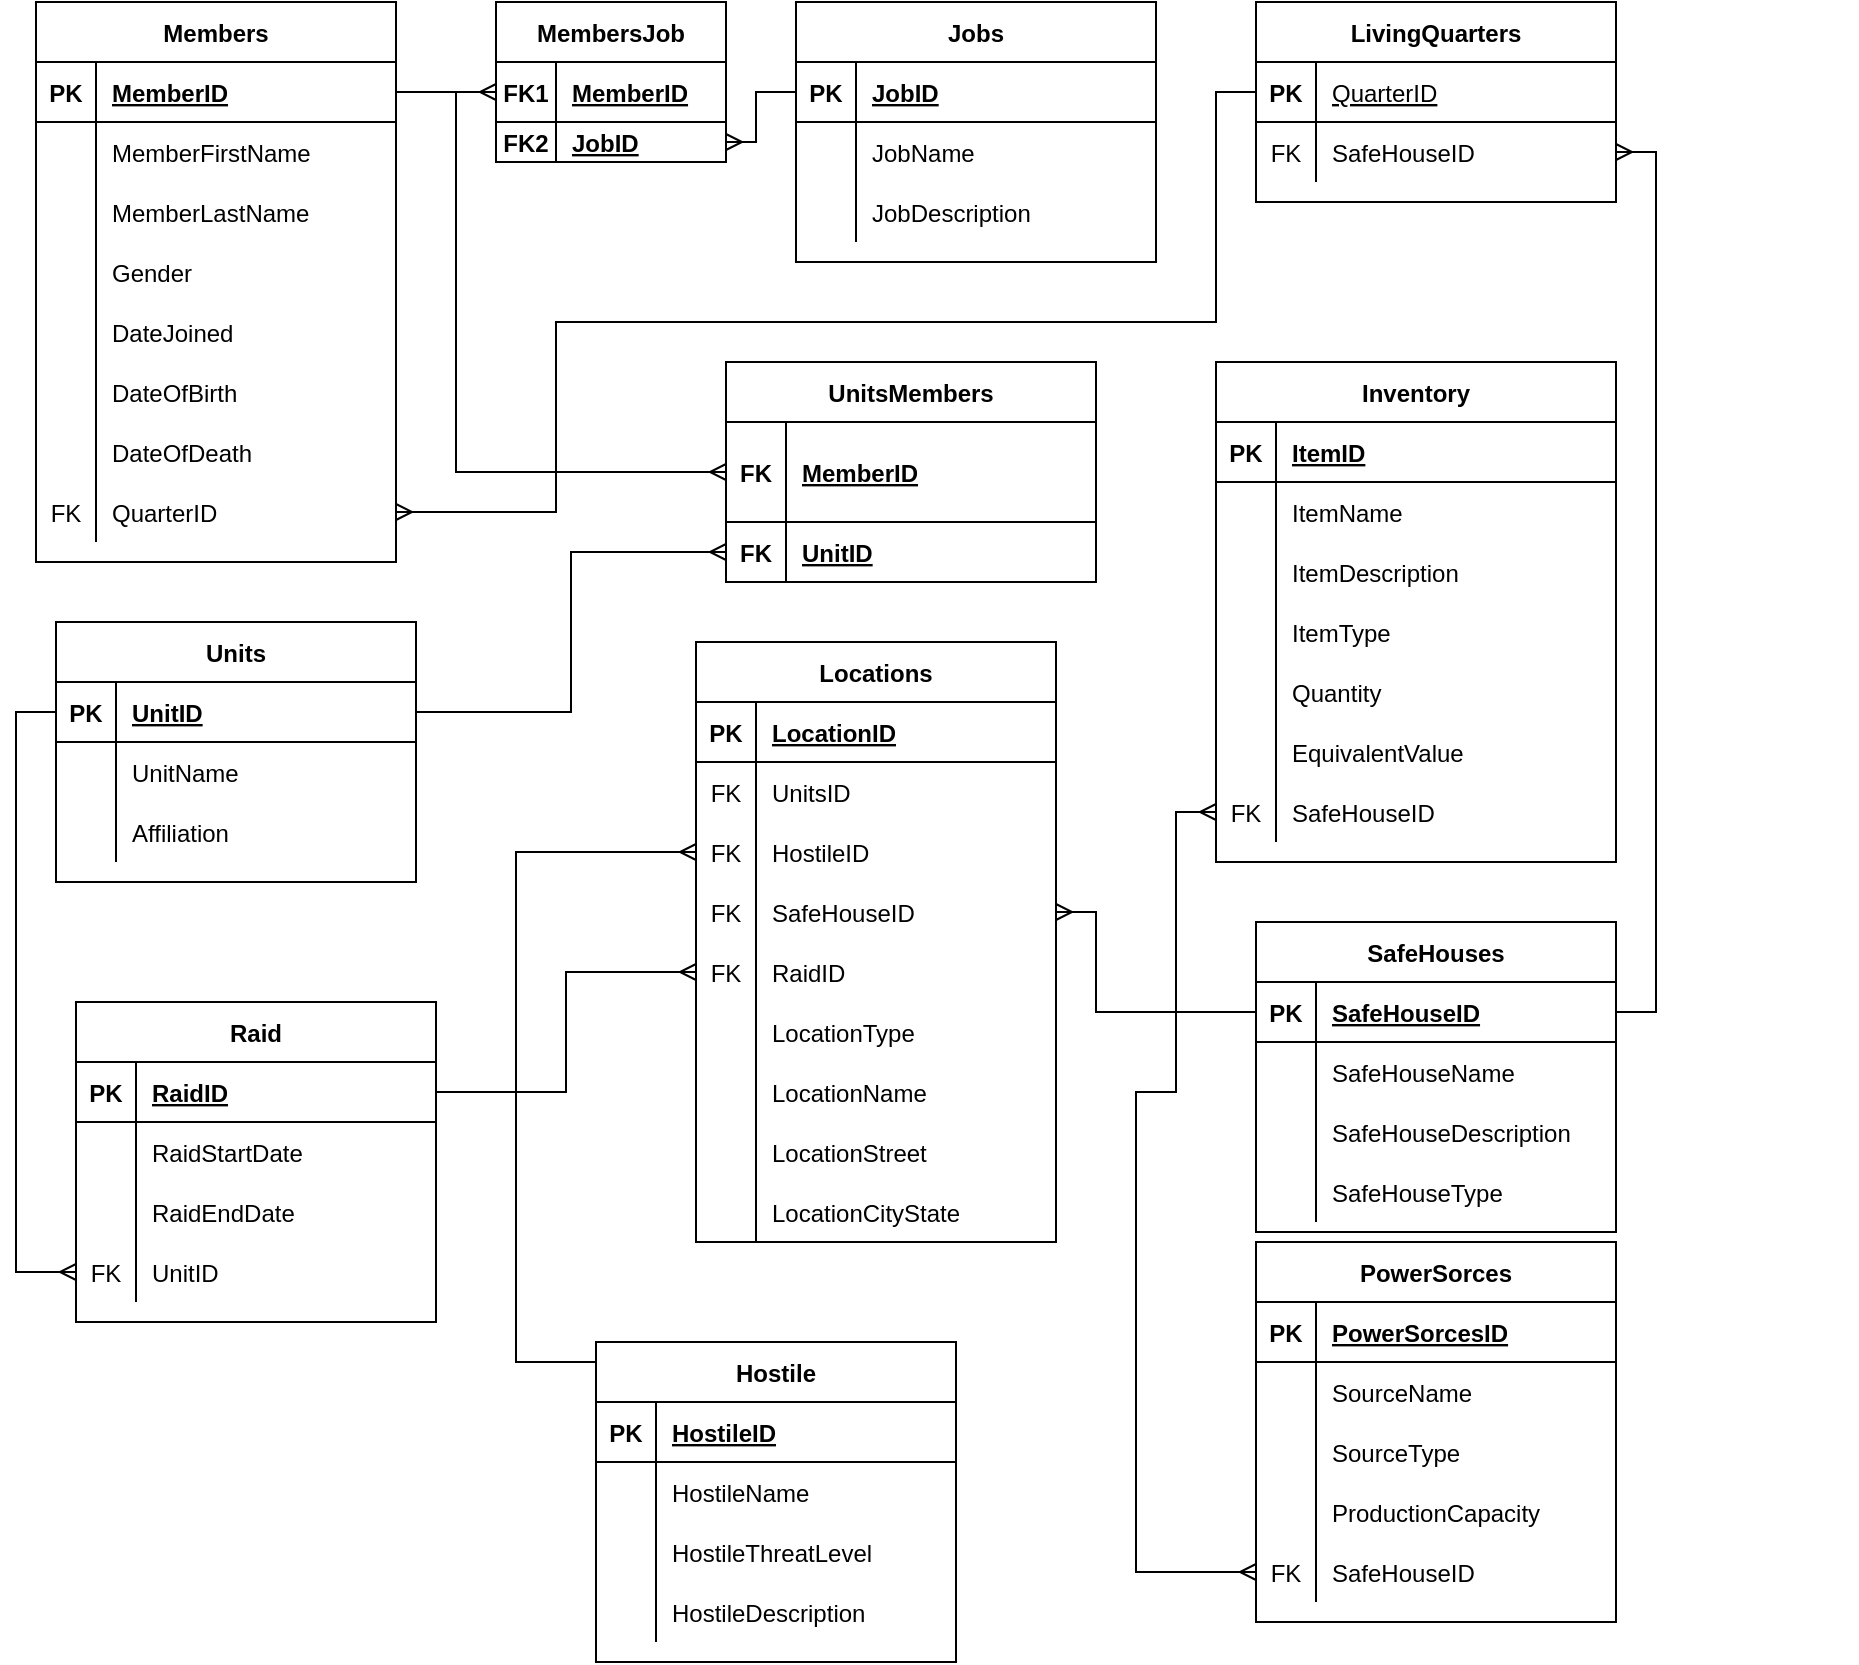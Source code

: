 <mxfile version="15.9.4" type="github"><diagram id="sGzeN9eq1iAqkdP0Y8tc" name="Page-1"><mxGraphModel dx="1360" dy="834" grid="1" gridSize="10" guides="1" tooltips="1" connect="1" arrows="1" fold="1" page="1" pageScale="1" pageWidth="850" pageHeight="1100" math="0" shadow="0"><root><mxCell id="0"/><mxCell id="1" parent="0"/><mxCell id="gWBonMHqzaID2I5CXt48-1" value="Members" style="shape=table;startSize=30;container=1;collapsible=1;childLayout=tableLayout;fixedRows=1;rowLines=0;fontStyle=1;align=center;resizeLast=1;" parent="1" vertex="1"><mxGeometry x="20" y="20" width="180" height="280" as="geometry"/></mxCell><mxCell id="gWBonMHqzaID2I5CXt48-2" value="" style="shape=partialRectangle;collapsible=0;dropTarget=0;pointerEvents=0;fillColor=none;top=0;left=0;bottom=1;right=0;points=[[0,0.5],[1,0.5]];portConstraint=eastwest;" parent="gWBonMHqzaID2I5CXt48-1" vertex="1"><mxGeometry y="30" width="180" height="30" as="geometry"/></mxCell><mxCell id="gWBonMHqzaID2I5CXt48-3" value="PK" style="shape=partialRectangle;connectable=0;fillColor=none;top=0;left=0;bottom=0;right=0;fontStyle=1;overflow=hidden;" parent="gWBonMHqzaID2I5CXt48-2" vertex="1"><mxGeometry width="30" height="30" as="geometry"><mxRectangle width="30" height="30" as="alternateBounds"/></mxGeometry></mxCell><mxCell id="gWBonMHqzaID2I5CXt48-4" value="MemberID" style="shape=partialRectangle;connectable=0;fillColor=none;top=0;left=0;bottom=0;right=0;align=left;spacingLeft=6;fontStyle=5;overflow=hidden;" parent="gWBonMHqzaID2I5CXt48-2" vertex="1"><mxGeometry x="30" width="150" height="30" as="geometry"><mxRectangle width="150" height="30" as="alternateBounds"/></mxGeometry></mxCell><mxCell id="gWBonMHqzaID2I5CXt48-5" value="" style="shape=partialRectangle;collapsible=0;dropTarget=0;pointerEvents=0;fillColor=none;top=0;left=0;bottom=0;right=0;points=[[0,0.5],[1,0.5]];portConstraint=eastwest;" parent="gWBonMHqzaID2I5CXt48-1" vertex="1"><mxGeometry y="60" width="180" height="30" as="geometry"/></mxCell><mxCell id="gWBonMHqzaID2I5CXt48-6" value="" style="shape=partialRectangle;connectable=0;fillColor=none;top=0;left=0;bottom=0;right=0;editable=1;overflow=hidden;" parent="gWBonMHqzaID2I5CXt48-5" vertex="1"><mxGeometry width="30" height="30" as="geometry"><mxRectangle width="30" height="30" as="alternateBounds"/></mxGeometry></mxCell><mxCell id="gWBonMHqzaID2I5CXt48-7" value="MemberFirstName" style="shape=partialRectangle;connectable=0;fillColor=none;top=0;left=0;bottom=0;right=0;align=left;spacingLeft=6;overflow=hidden;" parent="gWBonMHqzaID2I5CXt48-5" vertex="1"><mxGeometry x="30" width="150" height="30" as="geometry"><mxRectangle width="150" height="30" as="alternateBounds"/></mxGeometry></mxCell><mxCell id="gWBonMHqzaID2I5CXt48-8" value="" style="shape=partialRectangle;collapsible=0;dropTarget=0;pointerEvents=0;fillColor=none;top=0;left=0;bottom=0;right=0;points=[[0,0.5],[1,0.5]];portConstraint=eastwest;" parent="gWBonMHqzaID2I5CXt48-1" vertex="1"><mxGeometry y="90" width="180" height="30" as="geometry"/></mxCell><mxCell id="gWBonMHqzaID2I5CXt48-9" value="" style="shape=partialRectangle;connectable=0;fillColor=none;top=0;left=0;bottom=0;right=0;editable=1;overflow=hidden;" parent="gWBonMHqzaID2I5CXt48-8" vertex="1"><mxGeometry width="30" height="30" as="geometry"><mxRectangle width="30" height="30" as="alternateBounds"/></mxGeometry></mxCell><mxCell id="gWBonMHqzaID2I5CXt48-10" value="MemberLastName" style="shape=partialRectangle;connectable=0;fillColor=none;top=0;left=0;bottom=0;right=0;align=left;spacingLeft=6;overflow=hidden;" parent="gWBonMHqzaID2I5CXt48-8" vertex="1"><mxGeometry x="30" width="150" height="30" as="geometry"><mxRectangle width="150" height="30" as="alternateBounds"/></mxGeometry></mxCell><mxCell id="gWBonMHqzaID2I5CXt48-11" value="" style="shape=partialRectangle;collapsible=0;dropTarget=0;pointerEvents=0;fillColor=none;top=0;left=0;bottom=0;right=0;points=[[0,0.5],[1,0.5]];portConstraint=eastwest;" parent="gWBonMHqzaID2I5CXt48-1" vertex="1"><mxGeometry y="120" width="180" height="30" as="geometry"/></mxCell><mxCell id="gWBonMHqzaID2I5CXt48-12" value="" style="shape=partialRectangle;connectable=0;fillColor=none;top=0;left=0;bottom=0;right=0;editable=1;overflow=hidden;" parent="gWBonMHqzaID2I5CXt48-11" vertex="1"><mxGeometry width="30" height="30" as="geometry"><mxRectangle width="30" height="30" as="alternateBounds"/></mxGeometry></mxCell><mxCell id="gWBonMHqzaID2I5CXt48-13" value="Gender" style="shape=partialRectangle;connectable=0;fillColor=none;top=0;left=0;bottom=0;right=0;align=left;spacingLeft=6;overflow=hidden;" parent="gWBonMHqzaID2I5CXt48-11" vertex="1"><mxGeometry x="30" width="150" height="30" as="geometry"><mxRectangle width="150" height="30" as="alternateBounds"/></mxGeometry></mxCell><mxCell id="CGRuyr7pEytKTQR2_WyI-4" value="" style="shape=partialRectangle;collapsible=0;dropTarget=0;pointerEvents=0;fillColor=none;top=0;left=0;bottom=0;right=0;points=[[0,0.5],[1,0.5]];portConstraint=eastwest;" parent="gWBonMHqzaID2I5CXt48-1" vertex="1"><mxGeometry y="150" width="180" height="30" as="geometry"/></mxCell><mxCell id="CGRuyr7pEytKTQR2_WyI-5" value="" style="shape=partialRectangle;connectable=0;fillColor=none;top=0;left=0;bottom=0;right=0;editable=1;overflow=hidden;" parent="CGRuyr7pEytKTQR2_WyI-4" vertex="1"><mxGeometry width="30" height="30" as="geometry"><mxRectangle width="30" height="30" as="alternateBounds"/></mxGeometry></mxCell><mxCell id="CGRuyr7pEytKTQR2_WyI-6" value="DateJoined" style="shape=partialRectangle;connectable=0;fillColor=none;top=0;left=0;bottom=0;right=0;align=left;spacingLeft=6;overflow=hidden;" parent="CGRuyr7pEytKTQR2_WyI-4" vertex="1"><mxGeometry x="30" width="150" height="30" as="geometry"><mxRectangle width="150" height="30" as="alternateBounds"/></mxGeometry></mxCell><mxCell id="CGRuyr7pEytKTQR2_WyI-7" value="" style="shape=partialRectangle;collapsible=0;dropTarget=0;pointerEvents=0;fillColor=none;top=0;left=0;bottom=0;right=0;points=[[0,0.5],[1,0.5]];portConstraint=eastwest;" parent="gWBonMHqzaID2I5CXt48-1" vertex="1"><mxGeometry y="180" width="180" height="30" as="geometry"/></mxCell><mxCell id="CGRuyr7pEytKTQR2_WyI-8" value="" style="shape=partialRectangle;connectable=0;fillColor=none;top=0;left=0;bottom=0;right=0;editable=1;overflow=hidden;" parent="CGRuyr7pEytKTQR2_WyI-7" vertex="1"><mxGeometry width="30" height="30" as="geometry"><mxRectangle width="30" height="30" as="alternateBounds"/></mxGeometry></mxCell><mxCell id="CGRuyr7pEytKTQR2_WyI-9" value="DateOfBirth" style="shape=partialRectangle;connectable=0;fillColor=none;top=0;left=0;bottom=0;right=0;align=left;spacingLeft=6;overflow=hidden;" parent="CGRuyr7pEytKTQR2_WyI-7" vertex="1"><mxGeometry x="30" width="150" height="30" as="geometry"><mxRectangle width="150" height="30" as="alternateBounds"/></mxGeometry></mxCell><mxCell id="CGRuyr7pEytKTQR2_WyI-10" value="" style="shape=partialRectangle;collapsible=0;dropTarget=0;pointerEvents=0;fillColor=none;top=0;left=0;bottom=0;right=0;points=[[0,0.5],[1,0.5]];portConstraint=eastwest;" parent="gWBonMHqzaID2I5CXt48-1" vertex="1"><mxGeometry y="210" width="180" height="30" as="geometry"/></mxCell><mxCell id="CGRuyr7pEytKTQR2_WyI-11" value="" style="shape=partialRectangle;connectable=0;fillColor=none;top=0;left=0;bottom=0;right=0;editable=1;overflow=hidden;" parent="CGRuyr7pEytKTQR2_WyI-10" vertex="1"><mxGeometry width="30" height="30" as="geometry"><mxRectangle width="30" height="30" as="alternateBounds"/></mxGeometry></mxCell><mxCell id="CGRuyr7pEytKTQR2_WyI-12" value="DateOfDeath" style="shape=partialRectangle;connectable=0;fillColor=none;top=0;left=0;bottom=0;right=0;align=left;spacingLeft=6;overflow=hidden;" parent="CGRuyr7pEytKTQR2_WyI-10" vertex="1"><mxGeometry x="30" width="150" height="30" as="geometry"><mxRectangle width="150" height="30" as="alternateBounds"/></mxGeometry></mxCell><mxCell id="gWBonMHqzaID2I5CXt48-14" value="" style="shape=partialRectangle;collapsible=0;dropTarget=0;pointerEvents=0;fillColor=none;top=0;left=0;bottom=0;right=0;points=[[0,0.5],[1,0.5]];portConstraint=eastwest;" parent="gWBonMHqzaID2I5CXt48-1" vertex="1"><mxGeometry y="240" width="180" height="30" as="geometry"/></mxCell><mxCell id="gWBonMHqzaID2I5CXt48-15" value="FK" style="shape=partialRectangle;connectable=0;fillColor=none;top=0;left=0;bottom=0;right=0;editable=1;overflow=hidden;" parent="gWBonMHqzaID2I5CXt48-14" vertex="1"><mxGeometry width="30" height="30" as="geometry"><mxRectangle width="30" height="30" as="alternateBounds"/></mxGeometry></mxCell><mxCell id="gWBonMHqzaID2I5CXt48-16" value="QuarterID" style="shape=partialRectangle;connectable=0;fillColor=none;top=0;left=0;bottom=0;right=0;align=left;spacingLeft=6;overflow=hidden;" parent="gWBonMHqzaID2I5CXt48-14" vertex="1"><mxGeometry x="30" width="150" height="30" as="geometry"><mxRectangle width="150" height="30" as="alternateBounds"/></mxGeometry></mxCell><mxCell id="Ro1CMoQlKPtJTHg7WYK8-11" style="edgeStyle=orthogonalEdgeStyle;rounded=0;orthogonalLoop=1;jettySize=auto;html=1;exitX=0;exitY=0.5;exitDx=0;exitDy=0;entryX=0;entryY=0.5;entryDx=0;entryDy=0;startArrow=ERmany;startFill=0;endArrow=none;endFill=0;" parent="1" source="gWBonMHqzaID2I5CXt48-24" target="gWBonMHqzaID2I5CXt48-67" edge="1"><mxGeometry relative="1" as="geometry"><Array as="points"><mxPoint x="260" y="445"/><mxPoint x="260" y="700"/><mxPoint x="300" y="700"/></Array></mxGeometry></mxCell><mxCell id="gWBonMHqzaID2I5CXt48-17" value="Locations" style="shape=table;startSize=30;container=1;collapsible=1;childLayout=tableLayout;fixedRows=1;rowLines=0;fontStyle=1;align=center;resizeLast=1;" parent="1" vertex="1"><mxGeometry x="350" y="340" width="180" height="300" as="geometry"/></mxCell><mxCell id="gWBonMHqzaID2I5CXt48-18" value="" style="shape=partialRectangle;collapsible=0;dropTarget=0;pointerEvents=0;fillColor=none;top=0;left=0;bottom=1;right=0;points=[[0,0.5],[1,0.5]];portConstraint=eastwest;" parent="gWBonMHqzaID2I5CXt48-17" vertex="1"><mxGeometry y="30" width="180" height="30" as="geometry"/></mxCell><mxCell id="gWBonMHqzaID2I5CXt48-19" value="PK" style="shape=partialRectangle;connectable=0;fillColor=none;top=0;left=0;bottom=0;right=0;fontStyle=1;overflow=hidden;" parent="gWBonMHqzaID2I5CXt48-18" vertex="1"><mxGeometry width="30" height="30" as="geometry"><mxRectangle width="30" height="30" as="alternateBounds"/></mxGeometry></mxCell><mxCell id="gWBonMHqzaID2I5CXt48-20" value="LocationID" style="shape=partialRectangle;connectable=0;fillColor=none;top=0;left=0;bottom=0;right=0;align=left;spacingLeft=6;fontStyle=5;overflow=hidden;" parent="gWBonMHqzaID2I5CXt48-18" vertex="1"><mxGeometry x="30" width="150" height="30" as="geometry"><mxRectangle width="150" height="30" as="alternateBounds"/></mxGeometry></mxCell><mxCell id="gWBonMHqzaID2I5CXt48-21" value="" style="shape=partialRectangle;collapsible=0;dropTarget=0;pointerEvents=0;fillColor=none;top=0;left=0;bottom=0;right=0;points=[[0,0.5],[1,0.5]];portConstraint=eastwest;" parent="gWBonMHqzaID2I5CXt48-17" vertex="1"><mxGeometry y="60" width="180" height="30" as="geometry"/></mxCell><mxCell id="gWBonMHqzaID2I5CXt48-22" value="FK" style="shape=partialRectangle;connectable=0;fillColor=none;top=0;left=0;bottom=0;right=0;editable=1;overflow=hidden;" parent="gWBonMHqzaID2I5CXt48-21" vertex="1"><mxGeometry width="30" height="30" as="geometry"><mxRectangle width="30" height="30" as="alternateBounds"/></mxGeometry></mxCell><mxCell id="gWBonMHqzaID2I5CXt48-23" value="UnitsID" style="shape=partialRectangle;connectable=0;fillColor=none;top=0;left=0;bottom=0;right=0;align=left;spacingLeft=6;overflow=hidden;" parent="gWBonMHqzaID2I5CXt48-21" vertex="1"><mxGeometry x="30" width="150" height="30" as="geometry"><mxRectangle width="150" height="30" as="alternateBounds"/></mxGeometry></mxCell><mxCell id="gWBonMHqzaID2I5CXt48-24" value="" style="shape=partialRectangle;collapsible=0;dropTarget=0;pointerEvents=0;fillColor=none;top=0;left=0;bottom=0;right=0;points=[[0,0.5],[1,0.5]];portConstraint=eastwest;" parent="gWBonMHqzaID2I5CXt48-17" vertex="1"><mxGeometry y="90" width="180" height="30" as="geometry"/></mxCell><mxCell id="gWBonMHqzaID2I5CXt48-25" value="FK" style="shape=partialRectangle;connectable=0;fillColor=none;top=0;left=0;bottom=0;right=0;editable=1;overflow=hidden;" parent="gWBonMHqzaID2I5CXt48-24" vertex="1"><mxGeometry width="30" height="30" as="geometry"><mxRectangle width="30" height="30" as="alternateBounds"/></mxGeometry></mxCell><mxCell id="gWBonMHqzaID2I5CXt48-26" value="HostileID" style="shape=partialRectangle;connectable=0;fillColor=none;top=0;left=0;bottom=0;right=0;align=left;spacingLeft=6;overflow=hidden;" parent="gWBonMHqzaID2I5CXt48-24" vertex="1"><mxGeometry x="30" width="150" height="30" as="geometry"><mxRectangle width="150" height="30" as="alternateBounds"/></mxGeometry></mxCell><mxCell id="gWBonMHqzaID2I5CXt48-27" value="" style="shape=partialRectangle;collapsible=0;dropTarget=0;pointerEvents=0;fillColor=none;top=0;left=0;bottom=0;right=0;points=[[0,0.5],[1,0.5]];portConstraint=eastwest;" parent="gWBonMHqzaID2I5CXt48-17" vertex="1"><mxGeometry y="120" width="180" height="30" as="geometry"/></mxCell><mxCell id="gWBonMHqzaID2I5CXt48-28" value="FK" style="shape=partialRectangle;connectable=0;fillColor=none;top=0;left=0;bottom=0;right=0;editable=1;overflow=hidden;" parent="gWBonMHqzaID2I5CXt48-27" vertex="1"><mxGeometry width="30" height="30" as="geometry"><mxRectangle width="30" height="30" as="alternateBounds"/></mxGeometry></mxCell><mxCell id="gWBonMHqzaID2I5CXt48-29" value="SafeHouseID" style="shape=partialRectangle;connectable=0;fillColor=none;top=0;left=0;bottom=0;right=0;align=left;spacingLeft=6;overflow=hidden;" parent="gWBonMHqzaID2I5CXt48-27" vertex="1"><mxGeometry x="30" width="150" height="30" as="geometry"><mxRectangle width="150" height="30" as="alternateBounds"/></mxGeometry></mxCell><mxCell id="CGRuyr7pEytKTQR2_WyI-24" value="" style="shape=partialRectangle;collapsible=0;dropTarget=0;pointerEvents=0;fillColor=none;top=0;left=0;bottom=0;right=0;points=[[0,0.5],[1,0.5]];portConstraint=eastwest;" parent="gWBonMHqzaID2I5CXt48-17" vertex="1"><mxGeometry y="150" width="180" height="30" as="geometry"/></mxCell><mxCell id="CGRuyr7pEytKTQR2_WyI-25" value="FK" style="shape=partialRectangle;connectable=0;fillColor=none;top=0;left=0;bottom=0;right=0;editable=1;overflow=hidden;" parent="CGRuyr7pEytKTQR2_WyI-24" vertex="1"><mxGeometry width="30" height="30" as="geometry"><mxRectangle width="30" height="30" as="alternateBounds"/></mxGeometry></mxCell><mxCell id="CGRuyr7pEytKTQR2_WyI-26" value="RaidID" style="shape=partialRectangle;connectable=0;fillColor=none;top=0;left=0;bottom=0;right=0;align=left;spacingLeft=6;overflow=hidden;" parent="CGRuyr7pEytKTQR2_WyI-24" vertex="1"><mxGeometry x="30" width="150" height="30" as="geometry"><mxRectangle width="150" height="30" as="alternateBounds"/></mxGeometry></mxCell><mxCell id="XbTgUw8sJGsTsnUneW3o-26" value="" style="shape=partialRectangle;collapsible=0;dropTarget=0;pointerEvents=0;fillColor=none;top=0;left=0;bottom=0;right=0;points=[[0,0.5],[1,0.5]];portConstraint=eastwest;" parent="gWBonMHqzaID2I5CXt48-17" vertex="1"><mxGeometry y="180" width="180" height="30" as="geometry"/></mxCell><mxCell id="XbTgUw8sJGsTsnUneW3o-27" value="" style="shape=partialRectangle;connectable=0;fillColor=none;top=0;left=0;bottom=0;right=0;editable=1;overflow=hidden;" parent="XbTgUw8sJGsTsnUneW3o-26" vertex="1"><mxGeometry width="30" height="30" as="geometry"><mxRectangle width="30" height="30" as="alternateBounds"/></mxGeometry></mxCell><mxCell id="XbTgUw8sJGsTsnUneW3o-28" value="LocationType" style="shape=partialRectangle;connectable=0;fillColor=none;top=0;left=0;bottom=0;right=0;align=left;spacingLeft=6;overflow=hidden;" parent="XbTgUw8sJGsTsnUneW3o-26" vertex="1"><mxGeometry x="30" width="150" height="30" as="geometry"><mxRectangle width="150" height="30" as="alternateBounds"/></mxGeometry></mxCell><mxCell id="YLpNmZshUjB6T5K7webT-32" value="" style="shape=partialRectangle;collapsible=0;dropTarget=0;pointerEvents=0;fillColor=none;top=0;left=0;bottom=0;right=0;points=[[0,0.5],[1,0.5]];portConstraint=eastwest;" vertex="1" parent="gWBonMHqzaID2I5CXt48-17"><mxGeometry y="210" width="180" height="30" as="geometry"/></mxCell><mxCell id="YLpNmZshUjB6T5K7webT-33" value="" style="shape=partialRectangle;connectable=0;fillColor=none;top=0;left=0;bottom=0;right=0;editable=1;overflow=hidden;" vertex="1" parent="YLpNmZshUjB6T5K7webT-32"><mxGeometry width="30" height="30" as="geometry"><mxRectangle width="30" height="30" as="alternateBounds"/></mxGeometry></mxCell><mxCell id="YLpNmZshUjB6T5K7webT-34" value="LocationName" style="shape=partialRectangle;connectable=0;fillColor=none;top=0;left=0;bottom=0;right=0;align=left;spacingLeft=6;overflow=hidden;" vertex="1" parent="YLpNmZshUjB6T5K7webT-32"><mxGeometry x="30" width="150" height="30" as="geometry"><mxRectangle width="150" height="30" as="alternateBounds"/></mxGeometry></mxCell><mxCell id="YLpNmZshUjB6T5K7webT-35" value="" style="shape=partialRectangle;collapsible=0;dropTarget=0;pointerEvents=0;fillColor=none;top=0;left=0;bottom=0;right=0;points=[[0,0.5],[1,0.5]];portConstraint=eastwest;" vertex="1" parent="gWBonMHqzaID2I5CXt48-17"><mxGeometry y="240" width="180" height="30" as="geometry"/></mxCell><mxCell id="YLpNmZshUjB6T5K7webT-36" value="" style="shape=partialRectangle;connectable=0;fillColor=none;top=0;left=0;bottom=0;right=0;editable=1;overflow=hidden;" vertex="1" parent="YLpNmZshUjB6T5K7webT-35"><mxGeometry width="30" height="30" as="geometry"><mxRectangle width="30" height="30" as="alternateBounds"/></mxGeometry></mxCell><mxCell id="YLpNmZshUjB6T5K7webT-37" value="LocationStreet" style="shape=partialRectangle;connectable=0;fillColor=none;top=0;left=0;bottom=0;right=0;align=left;spacingLeft=6;overflow=hidden;" vertex="1" parent="YLpNmZshUjB6T5K7webT-35"><mxGeometry x="30" width="150" height="30" as="geometry"><mxRectangle width="150" height="30" as="alternateBounds"/></mxGeometry></mxCell><mxCell id="Ro1CMoQlKPtJTHg7WYK8-26" value="" style="shape=partialRectangle;collapsible=0;dropTarget=0;pointerEvents=0;fillColor=none;top=0;left=0;bottom=0;right=0;points=[[0,0.5],[1,0.5]];portConstraint=eastwest;" parent="gWBonMHqzaID2I5CXt48-17" vertex="1"><mxGeometry y="270" width="180" height="30" as="geometry"/></mxCell><mxCell id="Ro1CMoQlKPtJTHg7WYK8-27" value="" style="shape=partialRectangle;connectable=0;fillColor=none;top=0;left=0;bottom=0;right=0;editable=1;overflow=hidden;" parent="Ro1CMoQlKPtJTHg7WYK8-26" vertex="1"><mxGeometry width="30" height="30" as="geometry"><mxRectangle width="30" height="30" as="alternateBounds"/></mxGeometry></mxCell><mxCell id="Ro1CMoQlKPtJTHg7WYK8-28" value="LocationCityState" style="shape=partialRectangle;connectable=0;fillColor=none;top=0;left=0;bottom=0;right=0;align=left;spacingLeft=6;overflow=hidden;" parent="Ro1CMoQlKPtJTHg7WYK8-26" vertex="1"><mxGeometry x="30" width="150" height="30" as="geometry"><mxRectangle width="150" height="30" as="alternateBounds"/></mxGeometry></mxCell><mxCell id="gWBonMHqzaID2I5CXt48-30" value="Units" style="shape=table;startSize=30;container=1;collapsible=1;childLayout=tableLayout;fixedRows=1;rowLines=0;fontStyle=1;align=center;resizeLast=1;" parent="1" vertex="1"><mxGeometry x="30" y="330" width="180" height="130" as="geometry"/></mxCell><mxCell id="gWBonMHqzaID2I5CXt48-31" value="" style="shape=partialRectangle;collapsible=0;dropTarget=0;pointerEvents=0;fillColor=none;top=0;left=0;bottom=1;right=0;points=[[0,0.5],[1,0.5]];portConstraint=eastwest;" parent="gWBonMHqzaID2I5CXt48-30" vertex="1"><mxGeometry y="30" width="180" height="30" as="geometry"/></mxCell><mxCell id="gWBonMHqzaID2I5CXt48-32" value="PK" style="shape=partialRectangle;connectable=0;fillColor=none;top=0;left=0;bottom=0;right=0;fontStyle=1;overflow=hidden;" parent="gWBonMHqzaID2I5CXt48-31" vertex="1"><mxGeometry width="30" height="30" as="geometry"><mxRectangle width="30" height="30" as="alternateBounds"/></mxGeometry></mxCell><mxCell id="gWBonMHqzaID2I5CXt48-33" value="UnitID" style="shape=partialRectangle;connectable=0;fillColor=none;top=0;left=0;bottom=0;right=0;align=left;spacingLeft=6;fontStyle=5;overflow=hidden;" parent="gWBonMHqzaID2I5CXt48-31" vertex="1"><mxGeometry x="30" width="150" height="30" as="geometry"><mxRectangle width="150" height="30" as="alternateBounds"/></mxGeometry></mxCell><mxCell id="gWBonMHqzaID2I5CXt48-34" value="" style="shape=partialRectangle;collapsible=0;dropTarget=0;pointerEvents=0;fillColor=none;top=0;left=0;bottom=0;right=0;points=[[0,0.5],[1,0.5]];portConstraint=eastwest;" parent="gWBonMHqzaID2I5CXt48-30" vertex="1"><mxGeometry y="60" width="180" height="30" as="geometry"/></mxCell><mxCell id="gWBonMHqzaID2I5CXt48-35" value="" style="shape=partialRectangle;connectable=0;fillColor=none;top=0;left=0;bottom=0;right=0;editable=1;overflow=hidden;" parent="gWBonMHqzaID2I5CXt48-34" vertex="1"><mxGeometry width="30" height="30" as="geometry"><mxRectangle width="30" height="30" as="alternateBounds"/></mxGeometry></mxCell><mxCell id="gWBonMHqzaID2I5CXt48-36" value="UnitName" style="shape=partialRectangle;connectable=0;fillColor=none;top=0;left=0;bottom=0;right=0;align=left;spacingLeft=6;overflow=hidden;" parent="gWBonMHqzaID2I5CXt48-34" vertex="1"><mxGeometry x="30" width="150" height="30" as="geometry"><mxRectangle width="150" height="30" as="alternateBounds"/></mxGeometry></mxCell><mxCell id="Ro1CMoQlKPtJTHg7WYK8-30" value="" style="shape=partialRectangle;collapsible=0;dropTarget=0;pointerEvents=0;fillColor=none;top=0;left=0;bottom=0;right=0;points=[[0,0.5],[1,0.5]];portConstraint=eastwest;" parent="gWBonMHqzaID2I5CXt48-30" vertex="1"><mxGeometry y="90" width="180" height="30" as="geometry"/></mxCell><mxCell id="Ro1CMoQlKPtJTHg7WYK8-31" value="" style="shape=partialRectangle;connectable=0;fillColor=none;top=0;left=0;bottom=0;right=0;editable=1;overflow=hidden;" parent="Ro1CMoQlKPtJTHg7WYK8-30" vertex="1"><mxGeometry width="30" height="30" as="geometry"><mxRectangle width="30" height="30" as="alternateBounds"/></mxGeometry></mxCell><mxCell id="Ro1CMoQlKPtJTHg7WYK8-32" value="Affiliation" style="shape=partialRectangle;connectable=0;fillColor=none;top=0;left=0;bottom=0;right=0;align=left;spacingLeft=6;overflow=hidden;" parent="Ro1CMoQlKPtJTHg7WYK8-30" vertex="1"><mxGeometry x="30" width="150" height="30" as="geometry"><mxRectangle width="150" height="30" as="alternateBounds"/></mxGeometry></mxCell><mxCell id="gWBonMHqzaID2I5CXt48-43" value="Inventory" style="shape=table;startSize=30;container=1;collapsible=1;childLayout=tableLayout;fixedRows=1;rowLines=0;fontStyle=1;align=center;resizeLast=1;" parent="1" vertex="1"><mxGeometry x="610" y="200" width="200" height="250" as="geometry"/></mxCell><mxCell id="gWBonMHqzaID2I5CXt48-44" value="" style="shape=partialRectangle;collapsible=0;dropTarget=0;pointerEvents=0;fillColor=none;top=0;left=0;bottom=1;right=0;points=[[0,0.5],[1,0.5]];portConstraint=eastwest;" parent="gWBonMHqzaID2I5CXt48-43" vertex="1"><mxGeometry y="30" width="200" height="30" as="geometry"/></mxCell><mxCell id="gWBonMHqzaID2I5CXt48-45" value="PK" style="shape=partialRectangle;connectable=0;fillColor=none;top=0;left=0;bottom=0;right=0;fontStyle=1;overflow=hidden;" parent="gWBonMHqzaID2I5CXt48-44" vertex="1"><mxGeometry width="30" height="30" as="geometry"><mxRectangle width="30" height="30" as="alternateBounds"/></mxGeometry></mxCell><mxCell id="gWBonMHqzaID2I5CXt48-46" value="ItemID" style="shape=partialRectangle;connectable=0;fillColor=none;top=0;left=0;bottom=0;right=0;align=left;spacingLeft=6;fontStyle=5;overflow=hidden;" parent="gWBonMHqzaID2I5CXt48-44" vertex="1"><mxGeometry x="30" width="170" height="30" as="geometry"><mxRectangle width="170" height="30" as="alternateBounds"/></mxGeometry></mxCell><mxCell id="gWBonMHqzaID2I5CXt48-47" value="" style="shape=partialRectangle;collapsible=0;dropTarget=0;pointerEvents=0;fillColor=none;top=0;left=0;bottom=0;right=0;points=[[0,0.5],[1,0.5]];portConstraint=eastwest;" parent="gWBonMHqzaID2I5CXt48-43" vertex="1"><mxGeometry y="60" width="200" height="30" as="geometry"/></mxCell><mxCell id="gWBonMHqzaID2I5CXt48-48" value="" style="shape=partialRectangle;connectable=0;fillColor=none;top=0;left=0;bottom=0;right=0;editable=1;overflow=hidden;" parent="gWBonMHqzaID2I5CXt48-47" vertex="1"><mxGeometry width="30" height="30" as="geometry"><mxRectangle width="30" height="30" as="alternateBounds"/></mxGeometry></mxCell><mxCell id="gWBonMHqzaID2I5CXt48-49" value="ItemName" style="shape=partialRectangle;connectable=0;fillColor=none;top=0;left=0;bottom=0;right=0;align=left;spacingLeft=6;overflow=hidden;" parent="gWBonMHqzaID2I5CXt48-47" vertex="1"><mxGeometry x="30" width="170" height="30" as="geometry"><mxRectangle width="170" height="30" as="alternateBounds"/></mxGeometry></mxCell><mxCell id="Ro1CMoQlKPtJTHg7WYK8-20" value="" style="shape=partialRectangle;collapsible=0;dropTarget=0;pointerEvents=0;fillColor=none;top=0;left=0;bottom=0;right=0;points=[[0,0.5],[1,0.5]];portConstraint=eastwest;" parent="gWBonMHqzaID2I5CXt48-43" vertex="1"><mxGeometry y="90" width="200" height="30" as="geometry"/></mxCell><mxCell id="Ro1CMoQlKPtJTHg7WYK8-21" value="" style="shape=partialRectangle;connectable=0;fillColor=none;top=0;left=0;bottom=0;right=0;editable=1;overflow=hidden;" parent="Ro1CMoQlKPtJTHg7WYK8-20" vertex="1"><mxGeometry width="30" height="30" as="geometry"><mxRectangle width="30" height="30" as="alternateBounds"/></mxGeometry></mxCell><mxCell id="Ro1CMoQlKPtJTHg7WYK8-22" value="ItemDescription" style="shape=partialRectangle;connectable=0;fillColor=none;top=0;left=0;bottom=0;right=0;align=left;spacingLeft=6;overflow=hidden;" parent="Ro1CMoQlKPtJTHg7WYK8-20" vertex="1"><mxGeometry x="30" width="170" height="30" as="geometry"><mxRectangle width="170" height="30" as="alternateBounds"/></mxGeometry></mxCell><mxCell id="Ro1CMoQlKPtJTHg7WYK8-23" value="" style="shape=partialRectangle;collapsible=0;dropTarget=0;pointerEvents=0;fillColor=none;top=0;left=0;bottom=0;right=0;points=[[0,0.5],[1,0.5]];portConstraint=eastwest;" parent="gWBonMHqzaID2I5CXt48-43" vertex="1"><mxGeometry y="120" width="200" height="30" as="geometry"/></mxCell><mxCell id="Ro1CMoQlKPtJTHg7WYK8-24" value="" style="shape=partialRectangle;connectable=0;fillColor=none;top=0;left=0;bottom=0;right=0;editable=1;overflow=hidden;" parent="Ro1CMoQlKPtJTHg7WYK8-23" vertex="1"><mxGeometry width="30" height="30" as="geometry"><mxRectangle width="30" height="30" as="alternateBounds"/></mxGeometry></mxCell><mxCell id="Ro1CMoQlKPtJTHg7WYK8-25" value="ItemType" style="shape=partialRectangle;connectable=0;fillColor=none;top=0;left=0;bottom=0;right=0;align=left;spacingLeft=6;overflow=hidden;" parent="Ro1CMoQlKPtJTHg7WYK8-23" vertex="1"><mxGeometry x="30" width="170" height="30" as="geometry"><mxRectangle width="170" height="30" as="alternateBounds"/></mxGeometry></mxCell><mxCell id="gWBonMHqzaID2I5CXt48-50" value="" style="shape=partialRectangle;collapsible=0;dropTarget=0;pointerEvents=0;fillColor=none;top=0;left=0;bottom=0;right=0;points=[[0,0.5],[1,0.5]];portConstraint=eastwest;" parent="gWBonMHqzaID2I5CXt48-43" vertex="1"><mxGeometry y="150" width="200" height="30" as="geometry"/></mxCell><mxCell id="gWBonMHqzaID2I5CXt48-51" value="" style="shape=partialRectangle;connectable=0;fillColor=none;top=0;left=0;bottom=0;right=0;editable=1;overflow=hidden;" parent="gWBonMHqzaID2I5CXt48-50" vertex="1"><mxGeometry width="30" height="30" as="geometry"><mxRectangle width="30" height="30" as="alternateBounds"/></mxGeometry></mxCell><mxCell id="gWBonMHqzaID2I5CXt48-52" value="Quantity" style="shape=partialRectangle;connectable=0;fillColor=none;top=0;left=0;bottom=0;right=0;align=left;spacingLeft=6;overflow=hidden;" parent="gWBonMHqzaID2I5CXt48-50" vertex="1"><mxGeometry x="30" width="170" height="30" as="geometry"><mxRectangle width="170" height="30" as="alternateBounds"/></mxGeometry></mxCell><mxCell id="CGRuyr7pEytKTQR2_WyI-1" value="" style="shape=partialRectangle;collapsible=0;dropTarget=0;pointerEvents=0;fillColor=none;top=0;left=0;bottom=0;right=0;points=[[0,0.5],[1,0.5]];portConstraint=eastwest;" parent="gWBonMHqzaID2I5CXt48-43" vertex="1"><mxGeometry y="180" width="200" height="30" as="geometry"/></mxCell><mxCell id="CGRuyr7pEytKTQR2_WyI-2" value="" style="shape=partialRectangle;connectable=0;fillColor=none;top=0;left=0;bottom=0;right=0;editable=1;overflow=hidden;" parent="CGRuyr7pEytKTQR2_WyI-1" vertex="1"><mxGeometry width="30" height="30" as="geometry"><mxRectangle width="30" height="30" as="alternateBounds"/></mxGeometry></mxCell><mxCell id="CGRuyr7pEytKTQR2_WyI-3" value="EquivalentValue" style="shape=partialRectangle;connectable=0;fillColor=none;top=0;left=0;bottom=0;right=0;align=left;spacingLeft=6;overflow=hidden;" parent="CGRuyr7pEytKTQR2_WyI-1" vertex="1"><mxGeometry x="30" width="170" height="30" as="geometry"><mxRectangle width="170" height="30" as="alternateBounds"/></mxGeometry></mxCell><mxCell id="gWBonMHqzaID2I5CXt48-180" value="" style="shape=partialRectangle;collapsible=0;dropTarget=0;pointerEvents=0;fillColor=none;top=0;left=0;bottom=0;right=0;points=[[0,0.5],[1,0.5]];portConstraint=eastwest;" parent="gWBonMHqzaID2I5CXt48-43" vertex="1"><mxGeometry y="210" width="200" height="30" as="geometry"/></mxCell><mxCell id="gWBonMHqzaID2I5CXt48-181" value="FK" style="shape=partialRectangle;connectable=0;fillColor=none;top=0;left=0;bottom=0;right=0;editable=1;overflow=hidden;" parent="gWBonMHqzaID2I5CXt48-180" vertex="1"><mxGeometry width="30" height="30" as="geometry"><mxRectangle width="30" height="30" as="alternateBounds"/></mxGeometry></mxCell><mxCell id="gWBonMHqzaID2I5CXt48-182" value="SafeHouseID" style="shape=partialRectangle;connectable=0;fillColor=none;top=0;left=0;bottom=0;right=0;align=left;spacingLeft=6;overflow=hidden;" parent="gWBonMHqzaID2I5CXt48-180" vertex="1"><mxGeometry x="30" width="170" height="30" as="geometry"><mxRectangle width="170" height="30" as="alternateBounds"/></mxGeometry></mxCell><mxCell id="gWBonMHqzaID2I5CXt48-66" value="Hostile" style="shape=table;startSize=30;container=1;collapsible=1;childLayout=tableLayout;fixedRows=1;rowLines=0;fontStyle=1;align=center;resizeLast=1;" parent="1" vertex="1"><mxGeometry x="300" y="690" width="180" height="160" as="geometry"/></mxCell><mxCell id="gWBonMHqzaID2I5CXt48-67" value="" style="shape=partialRectangle;collapsible=0;dropTarget=0;pointerEvents=0;fillColor=none;top=0;left=0;bottom=1;right=0;points=[[0,0.5],[1,0.5]];portConstraint=eastwest;" parent="gWBonMHqzaID2I5CXt48-66" vertex="1"><mxGeometry y="30" width="180" height="30" as="geometry"/></mxCell><mxCell id="gWBonMHqzaID2I5CXt48-68" value="PK" style="shape=partialRectangle;connectable=0;fillColor=none;top=0;left=0;bottom=0;right=0;fontStyle=1;overflow=hidden;" parent="gWBonMHqzaID2I5CXt48-67" vertex="1"><mxGeometry width="30" height="30" as="geometry"><mxRectangle width="30" height="30" as="alternateBounds"/></mxGeometry></mxCell><mxCell id="gWBonMHqzaID2I5CXt48-69" value="HostileID" style="shape=partialRectangle;connectable=0;fillColor=none;top=0;left=0;bottom=0;right=0;align=left;spacingLeft=6;fontStyle=5;overflow=hidden;" parent="gWBonMHqzaID2I5CXt48-67" vertex="1"><mxGeometry x="30" width="150" height="30" as="geometry"><mxRectangle width="150" height="30" as="alternateBounds"/></mxGeometry></mxCell><mxCell id="gWBonMHqzaID2I5CXt48-70" value="" style="shape=partialRectangle;collapsible=0;dropTarget=0;pointerEvents=0;fillColor=none;top=0;left=0;bottom=0;right=0;points=[[0,0.5],[1,0.5]];portConstraint=eastwest;" parent="gWBonMHqzaID2I5CXt48-66" vertex="1"><mxGeometry y="60" width="180" height="30" as="geometry"/></mxCell><mxCell id="gWBonMHqzaID2I5CXt48-71" value="" style="shape=partialRectangle;connectable=0;fillColor=none;top=0;left=0;bottom=0;right=0;editable=1;overflow=hidden;" parent="gWBonMHqzaID2I5CXt48-70" vertex="1"><mxGeometry width="30" height="30" as="geometry"><mxRectangle width="30" height="30" as="alternateBounds"/></mxGeometry></mxCell><mxCell id="gWBonMHqzaID2I5CXt48-72" value="HostileName" style="shape=partialRectangle;connectable=0;fillColor=none;top=0;left=0;bottom=0;right=0;align=left;spacingLeft=6;overflow=hidden;" parent="gWBonMHqzaID2I5CXt48-70" vertex="1"><mxGeometry x="30" width="150" height="30" as="geometry"><mxRectangle width="150" height="30" as="alternateBounds"/></mxGeometry></mxCell><mxCell id="gWBonMHqzaID2I5CXt48-73" value="" style="shape=partialRectangle;collapsible=0;dropTarget=0;pointerEvents=0;fillColor=none;top=0;left=0;bottom=0;right=0;points=[[0,0.5],[1,0.5]];portConstraint=eastwest;" parent="gWBonMHqzaID2I5CXt48-66" vertex="1"><mxGeometry y="90" width="180" height="30" as="geometry"/></mxCell><mxCell id="gWBonMHqzaID2I5CXt48-74" value="" style="shape=partialRectangle;connectable=0;fillColor=none;top=0;left=0;bottom=0;right=0;editable=1;overflow=hidden;" parent="gWBonMHqzaID2I5CXt48-73" vertex="1"><mxGeometry width="30" height="30" as="geometry"><mxRectangle width="30" height="30" as="alternateBounds"/></mxGeometry></mxCell><mxCell id="gWBonMHqzaID2I5CXt48-75" value="HostileThreatLevel" style="shape=partialRectangle;connectable=0;fillColor=none;top=0;left=0;bottom=0;right=0;align=left;spacingLeft=6;overflow=hidden;" parent="gWBonMHqzaID2I5CXt48-73" vertex="1"><mxGeometry x="30" width="150" height="30" as="geometry"><mxRectangle width="150" height="30" as="alternateBounds"/></mxGeometry></mxCell><mxCell id="gWBonMHqzaID2I5CXt48-76" value="" style="shape=partialRectangle;collapsible=0;dropTarget=0;pointerEvents=0;fillColor=none;top=0;left=0;bottom=0;right=0;points=[[0,0.5],[1,0.5]];portConstraint=eastwest;" parent="gWBonMHqzaID2I5CXt48-66" vertex="1"><mxGeometry y="120" width="180" height="30" as="geometry"/></mxCell><mxCell id="gWBonMHqzaID2I5CXt48-77" value="" style="shape=partialRectangle;connectable=0;fillColor=none;top=0;left=0;bottom=0;right=0;editable=1;overflow=hidden;" parent="gWBonMHqzaID2I5CXt48-76" vertex="1"><mxGeometry width="30" height="30" as="geometry"><mxRectangle width="30" height="30" as="alternateBounds"/></mxGeometry></mxCell><mxCell id="gWBonMHqzaID2I5CXt48-78" value="HostileDescription" style="shape=partialRectangle;connectable=0;fillColor=none;top=0;left=0;bottom=0;right=0;align=left;spacingLeft=6;overflow=hidden;" parent="gWBonMHqzaID2I5CXt48-76" vertex="1"><mxGeometry x="30" width="150" height="30" as="geometry"><mxRectangle width="150" height="30" as="alternateBounds"/></mxGeometry></mxCell><mxCell id="gWBonMHqzaID2I5CXt48-79" value="SafeHouses" style="shape=table;startSize=30;container=1;collapsible=1;childLayout=tableLayout;fixedRows=1;rowLines=0;fontStyle=1;align=center;resizeLast=1;" parent="1" vertex="1"><mxGeometry x="630" y="480" width="180" height="155" as="geometry"/></mxCell><mxCell id="gWBonMHqzaID2I5CXt48-80" value="" style="shape=partialRectangle;collapsible=0;dropTarget=0;pointerEvents=0;fillColor=none;top=0;left=0;bottom=1;right=0;points=[[0,0.5],[1,0.5]];portConstraint=eastwest;" parent="gWBonMHqzaID2I5CXt48-79" vertex="1"><mxGeometry y="30" width="180" height="30" as="geometry"/></mxCell><mxCell id="gWBonMHqzaID2I5CXt48-81" value="PK" style="shape=partialRectangle;connectable=0;fillColor=none;top=0;left=0;bottom=0;right=0;fontStyle=1;overflow=hidden;" parent="gWBonMHqzaID2I5CXt48-80" vertex="1"><mxGeometry width="30" height="30" as="geometry"><mxRectangle width="30" height="30" as="alternateBounds"/></mxGeometry></mxCell><mxCell id="gWBonMHqzaID2I5CXt48-82" value="SafeHouseID" style="shape=partialRectangle;connectable=0;fillColor=none;top=0;left=0;bottom=0;right=0;align=left;spacingLeft=6;fontStyle=5;overflow=hidden;" parent="gWBonMHqzaID2I5CXt48-80" vertex="1"><mxGeometry x="30" width="150" height="30" as="geometry"><mxRectangle width="150" height="30" as="alternateBounds"/></mxGeometry></mxCell><mxCell id="gWBonMHqzaID2I5CXt48-83" value="" style="shape=partialRectangle;collapsible=0;dropTarget=0;pointerEvents=0;fillColor=none;top=0;left=0;bottom=0;right=0;points=[[0,0.5],[1,0.5]];portConstraint=eastwest;" parent="gWBonMHqzaID2I5CXt48-79" vertex="1"><mxGeometry y="60" width="180" height="30" as="geometry"/></mxCell><mxCell id="gWBonMHqzaID2I5CXt48-84" value="" style="shape=partialRectangle;connectable=0;fillColor=none;top=0;left=0;bottom=0;right=0;editable=1;overflow=hidden;" parent="gWBonMHqzaID2I5CXt48-83" vertex="1"><mxGeometry width="30" height="30" as="geometry"><mxRectangle width="30" height="30" as="alternateBounds"/></mxGeometry></mxCell><mxCell id="gWBonMHqzaID2I5CXt48-85" value="SafeHouseName" style="shape=partialRectangle;connectable=0;fillColor=none;top=0;left=0;bottom=0;right=0;align=left;spacingLeft=6;overflow=hidden;" parent="gWBonMHqzaID2I5CXt48-83" vertex="1"><mxGeometry x="30" width="150" height="30" as="geometry"><mxRectangle width="150" height="30" as="alternateBounds"/></mxGeometry></mxCell><mxCell id="Ro1CMoQlKPtJTHg7WYK8-17" value="" style="shape=partialRectangle;collapsible=0;dropTarget=0;pointerEvents=0;fillColor=none;top=0;left=0;bottom=0;right=0;points=[[0,0.5],[1,0.5]];portConstraint=eastwest;" parent="gWBonMHqzaID2I5CXt48-79" vertex="1"><mxGeometry y="90" width="180" height="30" as="geometry"/></mxCell><mxCell id="Ro1CMoQlKPtJTHg7WYK8-18" value="" style="shape=partialRectangle;connectable=0;fillColor=none;top=0;left=0;bottom=0;right=0;editable=1;overflow=hidden;" parent="Ro1CMoQlKPtJTHg7WYK8-17" vertex="1"><mxGeometry width="30" height="30" as="geometry"><mxRectangle width="30" height="30" as="alternateBounds"/></mxGeometry></mxCell><mxCell id="Ro1CMoQlKPtJTHg7WYK8-19" value="SafeHouseDescription" style="shape=partialRectangle;connectable=0;fillColor=none;top=0;left=0;bottom=0;right=0;align=left;spacingLeft=6;overflow=hidden;" parent="Ro1CMoQlKPtJTHg7WYK8-17" vertex="1"><mxGeometry x="30" width="150" height="30" as="geometry"><mxRectangle width="150" height="30" as="alternateBounds"/></mxGeometry></mxCell><mxCell id="YLpNmZshUjB6T5K7webT-40" value="" style="shape=partialRectangle;collapsible=0;dropTarget=0;pointerEvents=0;fillColor=none;top=0;left=0;bottom=0;right=0;points=[[0,0.5],[1,0.5]];portConstraint=eastwest;" vertex="1" parent="gWBonMHqzaID2I5CXt48-79"><mxGeometry y="120" width="180" height="30" as="geometry"/></mxCell><mxCell id="YLpNmZshUjB6T5K7webT-41" value="" style="shape=partialRectangle;connectable=0;fillColor=none;top=0;left=0;bottom=0;right=0;editable=1;overflow=hidden;" vertex="1" parent="YLpNmZshUjB6T5K7webT-40"><mxGeometry width="30" height="30" as="geometry"><mxRectangle width="30" height="30" as="alternateBounds"/></mxGeometry></mxCell><mxCell id="YLpNmZshUjB6T5K7webT-42" value="SafeHouseType" style="shape=partialRectangle;connectable=0;fillColor=none;top=0;left=0;bottom=0;right=0;align=left;spacingLeft=6;overflow=hidden;" vertex="1" parent="YLpNmZshUjB6T5K7webT-40"><mxGeometry x="30" width="150" height="30" as="geometry"><mxRectangle width="150" height="30" as="alternateBounds"/></mxGeometry></mxCell><mxCell id="gWBonMHqzaID2I5CXt48-92" value="PowerSorces" style="shape=table;startSize=30;container=1;collapsible=1;childLayout=tableLayout;fixedRows=1;rowLines=0;fontStyle=1;align=center;resizeLast=1;" parent="1" vertex="1"><mxGeometry x="630" y="640" width="180" height="190" as="geometry"/></mxCell><mxCell id="gWBonMHqzaID2I5CXt48-93" value="" style="shape=partialRectangle;collapsible=0;dropTarget=0;pointerEvents=0;fillColor=none;top=0;left=0;bottom=1;right=0;points=[[0,0.5],[1,0.5]];portConstraint=eastwest;" parent="gWBonMHqzaID2I5CXt48-92" vertex="1"><mxGeometry y="30" width="180" height="30" as="geometry"/></mxCell><mxCell id="gWBonMHqzaID2I5CXt48-94" value="PK" style="shape=partialRectangle;connectable=0;fillColor=none;top=0;left=0;bottom=0;right=0;fontStyle=1;overflow=hidden;" parent="gWBonMHqzaID2I5CXt48-93" vertex="1"><mxGeometry width="30" height="30" as="geometry"><mxRectangle width="30" height="30" as="alternateBounds"/></mxGeometry></mxCell><mxCell id="gWBonMHqzaID2I5CXt48-95" value="PowerSorcesID" style="shape=partialRectangle;connectable=0;fillColor=none;top=0;left=0;bottom=0;right=0;align=left;spacingLeft=6;fontStyle=5;overflow=hidden;" parent="gWBonMHqzaID2I5CXt48-93" vertex="1"><mxGeometry x="30" width="150" height="30" as="geometry"><mxRectangle width="150" height="30" as="alternateBounds"/></mxGeometry></mxCell><mxCell id="gWBonMHqzaID2I5CXt48-96" value="" style="shape=partialRectangle;collapsible=0;dropTarget=0;pointerEvents=0;fillColor=none;top=0;left=0;bottom=0;right=0;points=[[0,0.5],[1,0.5]];portConstraint=eastwest;" parent="gWBonMHqzaID2I5CXt48-92" vertex="1"><mxGeometry y="60" width="180" height="30" as="geometry"/></mxCell><mxCell id="gWBonMHqzaID2I5CXt48-97" value="" style="shape=partialRectangle;connectable=0;fillColor=none;top=0;left=0;bottom=0;right=0;editable=1;overflow=hidden;" parent="gWBonMHqzaID2I5CXt48-96" vertex="1"><mxGeometry width="30" height="30" as="geometry"><mxRectangle width="30" height="30" as="alternateBounds"/></mxGeometry></mxCell><mxCell id="gWBonMHqzaID2I5CXt48-98" value="SourceName" style="shape=partialRectangle;connectable=0;fillColor=none;top=0;left=0;bottom=0;right=0;align=left;spacingLeft=6;overflow=hidden;" parent="gWBonMHqzaID2I5CXt48-96" vertex="1"><mxGeometry x="30" width="150" height="30" as="geometry"><mxRectangle width="150" height="30" as="alternateBounds"/></mxGeometry></mxCell><mxCell id="gWBonMHqzaID2I5CXt48-99" value="" style="shape=partialRectangle;collapsible=0;dropTarget=0;pointerEvents=0;fillColor=none;top=0;left=0;bottom=0;right=0;points=[[0,0.5],[1,0.5]];portConstraint=eastwest;" parent="gWBonMHqzaID2I5CXt48-92" vertex="1"><mxGeometry y="90" width="180" height="30" as="geometry"/></mxCell><mxCell id="gWBonMHqzaID2I5CXt48-100" value="" style="shape=partialRectangle;connectable=0;fillColor=none;top=0;left=0;bottom=0;right=0;editable=1;overflow=hidden;" parent="gWBonMHqzaID2I5CXt48-99" vertex="1"><mxGeometry width="30" height="30" as="geometry"><mxRectangle width="30" height="30" as="alternateBounds"/></mxGeometry></mxCell><mxCell id="gWBonMHqzaID2I5CXt48-101" value="SourceType" style="shape=partialRectangle;connectable=0;fillColor=none;top=0;left=0;bottom=0;right=0;align=left;spacingLeft=6;overflow=hidden;" parent="gWBonMHqzaID2I5CXt48-99" vertex="1"><mxGeometry x="30" width="150" height="30" as="geometry"><mxRectangle width="150" height="30" as="alternateBounds"/></mxGeometry></mxCell><mxCell id="gWBonMHqzaID2I5CXt48-102" value="" style="shape=partialRectangle;collapsible=0;dropTarget=0;pointerEvents=0;fillColor=none;top=0;left=0;bottom=0;right=0;points=[[0,0.5],[1,0.5]];portConstraint=eastwest;" parent="gWBonMHqzaID2I5CXt48-92" vertex="1"><mxGeometry y="120" width="180" height="30" as="geometry"/></mxCell><mxCell id="gWBonMHqzaID2I5CXt48-103" value="" style="shape=partialRectangle;connectable=0;fillColor=none;top=0;left=0;bottom=0;right=0;editable=1;overflow=hidden;" parent="gWBonMHqzaID2I5CXt48-102" vertex="1"><mxGeometry width="30" height="30" as="geometry"><mxRectangle width="30" height="30" as="alternateBounds"/></mxGeometry></mxCell><mxCell id="gWBonMHqzaID2I5CXt48-104" value="ProductionCapacity" style="shape=partialRectangle;connectable=0;fillColor=none;top=0;left=0;bottom=0;right=0;align=left;spacingLeft=6;overflow=hidden;" parent="gWBonMHqzaID2I5CXt48-102" vertex="1"><mxGeometry x="30" width="150" height="30" as="geometry"><mxRectangle width="150" height="30" as="alternateBounds"/></mxGeometry></mxCell><mxCell id="CGRuyr7pEytKTQR2_WyI-16" value="" style="shape=partialRectangle;collapsible=0;dropTarget=0;pointerEvents=0;fillColor=none;top=0;left=0;bottom=0;right=0;points=[[0,0.5],[1,0.5]];portConstraint=eastwest;" parent="gWBonMHqzaID2I5CXt48-92" vertex="1"><mxGeometry y="150" width="180" height="30" as="geometry"/></mxCell><mxCell id="CGRuyr7pEytKTQR2_WyI-17" value="FK" style="shape=partialRectangle;connectable=0;fillColor=none;top=0;left=0;bottom=0;right=0;editable=1;overflow=hidden;" parent="CGRuyr7pEytKTQR2_WyI-16" vertex="1"><mxGeometry width="30" height="30" as="geometry"><mxRectangle width="30" height="30" as="alternateBounds"/></mxGeometry></mxCell><mxCell id="CGRuyr7pEytKTQR2_WyI-18" value="SafeHouseID" style="shape=partialRectangle;connectable=0;fillColor=none;top=0;left=0;bottom=0;right=0;align=left;spacingLeft=6;overflow=hidden;" parent="CGRuyr7pEytKTQR2_WyI-16" vertex="1"><mxGeometry x="30" width="150" height="30" as="geometry"><mxRectangle width="150" height="30" as="alternateBounds"/></mxGeometry></mxCell><mxCell id="gWBonMHqzaID2I5CXt48-119" value="" style="shape=partialRectangle;connectable=0;fillColor=none;top=0;left=0;bottom=0;right=0;editable=1;overflow=hidden;" parent="1" vertex="1"><mxGeometry x="900" y="80" width="30" height="30" as="geometry"><mxRectangle width="30" height="30" as="alternateBounds"/></mxGeometry></mxCell><mxCell id="gWBonMHqzaID2I5CXt48-120" value="" style="shape=partialRectangle;connectable=0;fillColor=none;top=0;left=0;bottom=0;right=0;editable=1;overflow=hidden;" parent="1" vertex="1"><mxGeometry x="900" y="110" width="30" height="30" as="geometry"><mxRectangle width="30" height="30" as="alternateBounds"/></mxGeometry></mxCell><mxCell id="gWBonMHqzaID2I5CXt48-128" style="edgeStyle=orthogonalEdgeStyle;rounded=0;orthogonalLoop=1;jettySize=auto;html=1;exitX=1;exitY=0.5;exitDx=0;exitDy=0;entryX=0;entryY=0.5;entryDx=0;entryDy=0;endArrow=ERmany;endFill=0;" parent="1" source="gWBonMHqzaID2I5CXt48-2" target="Ro1CMoQlKPtJTHg7WYK8-47" edge="1"><mxGeometry relative="1" as="geometry"><mxPoint x="252.5" y="65" as="targetPoint"/></mxGeometry></mxCell><mxCell id="gWBonMHqzaID2I5CXt48-129" style="edgeStyle=orthogonalEdgeStyle;rounded=0;orthogonalLoop=1;jettySize=auto;html=1;exitX=0;exitY=0.5;exitDx=0;exitDy=0;entryX=1;entryY=0.5;entryDx=0;entryDy=0;endArrow=ERmany;endFill=0;" parent="1" source="gWBonMHqzaID2I5CXt48-147" target="Ro1CMoQlKPtJTHg7WYK8-59" edge="1"><mxGeometry relative="1" as="geometry"><mxPoint x="900" y="65" as="sourcePoint"/><mxPoint x="432.5" y="105" as="targetPoint"/></mxGeometry></mxCell><mxCell id="gWBonMHqzaID2I5CXt48-135" value="UnitsMembers" style="shape=table;startSize=30;container=1;collapsible=1;childLayout=tableLayout;fixedRows=1;rowLines=0;fontStyle=1;align=center;resizeLast=1;" parent="1" vertex="1"><mxGeometry x="365" y="200" width="185" height="110" as="geometry"/></mxCell><mxCell id="gWBonMHqzaID2I5CXt48-139" value="" style="shape=partialRectangle;collapsible=0;dropTarget=0;pointerEvents=0;fillColor=none;top=0;left=0;bottom=1;right=0;points=[[0,0.5],[1,0.5]];portConstraint=eastwest;" parent="gWBonMHqzaID2I5CXt48-135" vertex="1"><mxGeometry y="30" width="185" height="50" as="geometry"/></mxCell><mxCell id="gWBonMHqzaID2I5CXt48-140" value="FK" style="shape=partialRectangle;connectable=0;fillColor=none;top=0;left=0;bottom=0;right=0;fontStyle=1;overflow=hidden;" parent="gWBonMHqzaID2I5CXt48-139" vertex="1"><mxGeometry width="30" height="50" as="geometry"><mxRectangle width="30" height="50" as="alternateBounds"/></mxGeometry></mxCell><mxCell id="gWBonMHqzaID2I5CXt48-141" value="MemberID" style="shape=partialRectangle;connectable=0;fillColor=none;top=0;left=0;bottom=0;right=0;align=left;spacingLeft=6;fontStyle=5;overflow=hidden;" parent="gWBonMHqzaID2I5CXt48-139" vertex="1"><mxGeometry x="30" width="155" height="50" as="geometry"><mxRectangle width="155" height="50" as="alternateBounds"/></mxGeometry></mxCell><mxCell id="gWBonMHqzaID2I5CXt48-136" value="" style="shape=partialRectangle;collapsible=0;dropTarget=0;pointerEvents=0;fillColor=none;top=0;left=0;bottom=1;right=0;points=[[0,0.5],[1,0.5]];portConstraint=eastwest;" parent="gWBonMHqzaID2I5CXt48-135" vertex="1"><mxGeometry y="80" width="185" height="30" as="geometry"/></mxCell><mxCell id="gWBonMHqzaID2I5CXt48-137" value="FK" style="shape=partialRectangle;connectable=0;fillColor=none;top=0;left=0;bottom=0;right=0;fontStyle=1;overflow=hidden;" parent="gWBonMHqzaID2I5CXt48-136" vertex="1"><mxGeometry width="30" height="30" as="geometry"><mxRectangle width="30" height="30" as="alternateBounds"/></mxGeometry></mxCell><mxCell id="gWBonMHqzaID2I5CXt48-138" value="UnitID" style="shape=partialRectangle;connectable=0;fillColor=none;top=0;left=0;bottom=0;right=0;align=left;spacingLeft=6;fontStyle=5;overflow=hidden;" parent="gWBonMHqzaID2I5CXt48-136" vertex="1"><mxGeometry x="30" width="155" height="30" as="geometry"><mxRectangle width="155" height="30" as="alternateBounds"/></mxGeometry></mxCell><mxCell id="gWBonMHqzaID2I5CXt48-143" style="edgeStyle=orthogonalEdgeStyle;rounded=0;orthogonalLoop=1;jettySize=auto;html=1;exitX=1;exitY=0.5;exitDx=0;exitDy=0;entryX=0;entryY=0.5;entryDx=0;entryDy=0;endArrow=ERmany;endFill=0;" parent="1" source="gWBonMHqzaID2I5CXt48-31" target="gWBonMHqzaID2I5CXt48-136" edge="1"><mxGeometry relative="1" as="geometry"/></mxCell><mxCell id="gWBonMHqzaID2I5CXt48-146" value="Jobs" style="shape=table;startSize=30;container=1;collapsible=1;childLayout=tableLayout;fixedRows=1;rowLines=0;fontStyle=1;align=center;resizeLast=1;" parent="1" vertex="1"><mxGeometry x="400" y="20" width="180" height="130" as="geometry"/></mxCell><mxCell id="gWBonMHqzaID2I5CXt48-147" value="" style="shape=partialRectangle;collapsible=0;dropTarget=0;pointerEvents=0;fillColor=none;top=0;left=0;bottom=1;right=0;points=[[0,0.5],[1,0.5]];portConstraint=eastwest;" parent="gWBonMHqzaID2I5CXt48-146" vertex="1"><mxGeometry y="30" width="180" height="30" as="geometry"/></mxCell><mxCell id="gWBonMHqzaID2I5CXt48-148" value="PK" style="shape=partialRectangle;connectable=0;fillColor=none;top=0;left=0;bottom=0;right=0;fontStyle=1;overflow=hidden;" parent="gWBonMHqzaID2I5CXt48-147" vertex="1"><mxGeometry width="30" height="30" as="geometry"><mxRectangle width="30" height="30" as="alternateBounds"/></mxGeometry></mxCell><mxCell id="gWBonMHqzaID2I5CXt48-149" value="JobID" style="shape=partialRectangle;connectable=0;fillColor=none;top=0;left=0;bottom=0;right=0;align=left;spacingLeft=6;fontStyle=5;overflow=hidden;" parent="gWBonMHqzaID2I5CXt48-147" vertex="1"><mxGeometry x="30" width="150" height="30" as="geometry"><mxRectangle width="150" height="30" as="alternateBounds"/></mxGeometry></mxCell><mxCell id="gWBonMHqzaID2I5CXt48-150" value="" style="shape=partialRectangle;collapsible=0;dropTarget=0;pointerEvents=0;fillColor=none;top=0;left=0;bottom=0;right=0;points=[[0,0.5],[1,0.5]];portConstraint=eastwest;" parent="gWBonMHqzaID2I5CXt48-146" vertex="1"><mxGeometry y="60" width="180" height="30" as="geometry"/></mxCell><mxCell id="gWBonMHqzaID2I5CXt48-151" value="" style="shape=partialRectangle;connectable=0;fillColor=none;top=0;left=0;bottom=0;right=0;editable=1;overflow=hidden;" parent="gWBonMHqzaID2I5CXt48-150" vertex="1"><mxGeometry width="30" height="30" as="geometry"><mxRectangle width="30" height="30" as="alternateBounds"/></mxGeometry></mxCell><mxCell id="gWBonMHqzaID2I5CXt48-152" value="JobName" style="shape=partialRectangle;connectable=0;fillColor=none;top=0;left=0;bottom=0;right=0;align=left;spacingLeft=6;overflow=hidden;" parent="gWBonMHqzaID2I5CXt48-150" vertex="1"><mxGeometry x="30" width="150" height="30" as="geometry"><mxRectangle width="150" height="30" as="alternateBounds"/></mxGeometry></mxCell><mxCell id="gWBonMHqzaID2I5CXt48-153" value="" style="shape=partialRectangle;collapsible=0;dropTarget=0;pointerEvents=0;fillColor=none;top=0;left=0;bottom=0;right=0;points=[[0,0.5],[1,0.5]];portConstraint=eastwest;" parent="gWBonMHqzaID2I5CXt48-146" vertex="1"><mxGeometry y="90" width="180" height="30" as="geometry"/></mxCell><mxCell id="gWBonMHqzaID2I5CXt48-154" value="" style="shape=partialRectangle;connectable=0;fillColor=none;top=0;left=0;bottom=0;right=0;editable=1;overflow=hidden;" parent="gWBonMHqzaID2I5CXt48-153" vertex="1"><mxGeometry width="30" height="30" as="geometry"><mxRectangle width="30" height="30" as="alternateBounds"/></mxGeometry></mxCell><mxCell id="gWBonMHqzaID2I5CXt48-155" value="JobDescription" style="shape=partialRectangle;connectable=0;fillColor=none;top=0;left=0;bottom=0;right=0;align=left;spacingLeft=6;overflow=hidden;" parent="gWBonMHqzaID2I5CXt48-153" vertex="1"><mxGeometry x="30" width="150" height="30" as="geometry"><mxRectangle width="150" height="30" as="alternateBounds"/></mxGeometry></mxCell><mxCell id="gWBonMHqzaID2I5CXt48-167" value="LivingQuarters" style="shape=table;startSize=30;container=1;collapsible=1;childLayout=tableLayout;fixedRows=1;rowLines=0;fontStyle=1;align=center;resizeLast=1;" parent="1" vertex="1"><mxGeometry x="630" y="20" width="180" height="100" as="geometry"/></mxCell><mxCell id="gWBonMHqzaID2I5CXt48-168" value="" style="shape=partialRectangle;collapsible=0;dropTarget=0;pointerEvents=0;fillColor=none;top=0;left=0;bottom=1;right=0;points=[[0,0.5],[1,0.5]];portConstraint=eastwest;" parent="gWBonMHqzaID2I5CXt48-167" vertex="1"><mxGeometry y="30" width="180" height="30" as="geometry"/></mxCell><mxCell id="gWBonMHqzaID2I5CXt48-169" value="PK" style="shape=partialRectangle;connectable=0;fillColor=none;top=0;left=0;bottom=0;right=0;fontStyle=1;overflow=hidden;" parent="gWBonMHqzaID2I5CXt48-168" vertex="1"><mxGeometry width="30" height="30" as="geometry"><mxRectangle width="30" height="30" as="alternateBounds"/></mxGeometry></mxCell><mxCell id="gWBonMHqzaID2I5CXt48-170" value="QuarterID" style="shape=partialRectangle;connectable=0;fillColor=none;top=0;left=0;bottom=0;right=0;align=left;spacingLeft=6;fontStyle=4;overflow=hidden;" parent="gWBonMHqzaID2I5CXt48-168" vertex="1"><mxGeometry x="30" width="150" height="30" as="geometry"><mxRectangle width="150" height="30" as="alternateBounds"/></mxGeometry></mxCell><mxCell id="gWBonMHqzaID2I5CXt48-171" value="" style="shape=partialRectangle;collapsible=0;dropTarget=0;pointerEvents=0;fillColor=none;top=0;left=0;bottom=0;right=0;points=[[0,0.5],[1,0.5]];portConstraint=eastwest;" parent="gWBonMHqzaID2I5CXt48-167" vertex="1"><mxGeometry y="60" width="180" height="30" as="geometry"/></mxCell><mxCell id="gWBonMHqzaID2I5CXt48-172" value="FK" style="shape=partialRectangle;connectable=0;fillColor=none;top=0;left=0;bottom=0;right=0;editable=1;overflow=hidden;" parent="gWBonMHqzaID2I5CXt48-171" vertex="1"><mxGeometry width="30" height="30" as="geometry"><mxRectangle width="30" height="30" as="alternateBounds"/></mxGeometry></mxCell><mxCell id="gWBonMHqzaID2I5CXt48-173" value="SafeHouseID" style="shape=partialRectangle;connectable=0;fillColor=none;top=0;left=0;bottom=0;right=0;align=left;spacingLeft=6;overflow=hidden;fontStyle=0" parent="gWBonMHqzaID2I5CXt48-171" vertex="1"><mxGeometry x="30" width="150" height="30" as="geometry"><mxRectangle width="150" height="30" as="alternateBounds"/></mxGeometry></mxCell><mxCell id="XbTgUw8sJGsTsnUneW3o-10" value="Raid" style="shape=table;startSize=30;container=1;collapsible=1;childLayout=tableLayout;fixedRows=1;rowLines=0;fontStyle=1;align=center;resizeLast=1;" parent="1" vertex="1"><mxGeometry x="40" y="520" width="180" height="160" as="geometry"/></mxCell><mxCell id="XbTgUw8sJGsTsnUneW3o-11" value="" style="shape=partialRectangle;collapsible=0;dropTarget=0;pointerEvents=0;fillColor=none;top=0;left=0;bottom=1;right=0;points=[[0,0.5],[1,0.5]];portConstraint=eastwest;" parent="XbTgUw8sJGsTsnUneW3o-10" vertex="1"><mxGeometry y="30" width="180" height="30" as="geometry"/></mxCell><mxCell id="XbTgUw8sJGsTsnUneW3o-12" value="PK" style="shape=partialRectangle;connectable=0;fillColor=none;top=0;left=0;bottom=0;right=0;fontStyle=1;overflow=hidden;" parent="XbTgUw8sJGsTsnUneW3o-11" vertex="1"><mxGeometry width="30" height="30" as="geometry"><mxRectangle width="30" height="30" as="alternateBounds"/></mxGeometry></mxCell><mxCell id="XbTgUw8sJGsTsnUneW3o-13" value="RaidID" style="shape=partialRectangle;connectable=0;fillColor=none;top=0;left=0;bottom=0;right=0;align=left;spacingLeft=6;fontStyle=5;overflow=hidden;" parent="XbTgUw8sJGsTsnUneW3o-11" vertex="1"><mxGeometry x="30" width="150" height="30" as="geometry"><mxRectangle width="150" height="30" as="alternateBounds"/></mxGeometry></mxCell><mxCell id="XbTgUw8sJGsTsnUneW3o-14" value="" style="shape=partialRectangle;collapsible=0;dropTarget=0;pointerEvents=0;fillColor=none;top=0;left=0;bottom=0;right=0;points=[[0,0.5],[1,0.5]];portConstraint=eastwest;" parent="XbTgUw8sJGsTsnUneW3o-10" vertex="1"><mxGeometry y="60" width="180" height="30" as="geometry"/></mxCell><mxCell id="XbTgUw8sJGsTsnUneW3o-15" value="" style="shape=partialRectangle;connectable=0;fillColor=none;top=0;left=0;bottom=0;right=0;editable=1;overflow=hidden;" parent="XbTgUw8sJGsTsnUneW3o-14" vertex="1"><mxGeometry width="30" height="30" as="geometry"><mxRectangle width="30" height="30" as="alternateBounds"/></mxGeometry></mxCell><mxCell id="XbTgUw8sJGsTsnUneW3o-16" value="RaidStartDate" style="shape=partialRectangle;connectable=0;fillColor=none;top=0;left=0;bottom=0;right=0;align=left;spacingLeft=6;overflow=hidden;" parent="XbTgUw8sJGsTsnUneW3o-14" vertex="1"><mxGeometry x="30" width="150" height="30" as="geometry"><mxRectangle width="150" height="30" as="alternateBounds"/></mxGeometry></mxCell><mxCell id="XbTgUw8sJGsTsnUneW3o-17" value="" style="shape=partialRectangle;collapsible=0;dropTarget=0;pointerEvents=0;fillColor=none;top=0;left=0;bottom=0;right=0;points=[[0,0.5],[1,0.5]];portConstraint=eastwest;" parent="XbTgUw8sJGsTsnUneW3o-10" vertex="1"><mxGeometry y="90" width="180" height="30" as="geometry"/></mxCell><mxCell id="XbTgUw8sJGsTsnUneW3o-18" value="" style="shape=partialRectangle;connectable=0;fillColor=none;top=0;left=0;bottom=0;right=0;editable=1;overflow=hidden;" parent="XbTgUw8sJGsTsnUneW3o-17" vertex="1"><mxGeometry width="30" height="30" as="geometry"><mxRectangle width="30" height="30" as="alternateBounds"/></mxGeometry></mxCell><mxCell id="XbTgUw8sJGsTsnUneW3o-19" value="RaidEndDate" style="shape=partialRectangle;connectable=0;fillColor=none;top=0;left=0;bottom=0;right=0;align=left;spacingLeft=6;overflow=hidden;" parent="XbTgUw8sJGsTsnUneW3o-17" vertex="1"><mxGeometry x="30" width="150" height="30" as="geometry"><mxRectangle width="150" height="30" as="alternateBounds"/></mxGeometry></mxCell><mxCell id="XbTgUw8sJGsTsnUneW3o-20" value="" style="shape=partialRectangle;collapsible=0;dropTarget=0;pointerEvents=0;fillColor=none;top=0;left=0;bottom=0;right=0;points=[[0,0.5],[1,0.5]];portConstraint=eastwest;" parent="XbTgUw8sJGsTsnUneW3o-10" vertex="1"><mxGeometry y="120" width="180" height="30" as="geometry"/></mxCell><mxCell id="XbTgUw8sJGsTsnUneW3o-21" value="FK" style="shape=partialRectangle;connectable=0;fillColor=none;top=0;left=0;bottom=0;right=0;editable=1;overflow=hidden;" parent="XbTgUw8sJGsTsnUneW3o-20" vertex="1"><mxGeometry width="30" height="30" as="geometry"><mxRectangle width="30" height="30" as="alternateBounds"/></mxGeometry></mxCell><mxCell id="XbTgUw8sJGsTsnUneW3o-22" value="UnitID" style="shape=partialRectangle;connectable=0;fillColor=none;top=0;left=0;bottom=0;right=0;align=left;spacingLeft=6;overflow=hidden;" parent="XbTgUw8sJGsTsnUneW3o-20" vertex="1"><mxGeometry x="30" width="150" height="30" as="geometry"><mxRectangle width="150" height="30" as="alternateBounds"/></mxGeometry></mxCell><mxCell id="Ro1CMoQlKPtJTHg7WYK8-1" style="edgeStyle=orthogonalEdgeStyle;rounded=0;orthogonalLoop=1;jettySize=auto;html=1;endArrow=none;endFill=0;startArrow=ERmany;startFill=0;exitX=0;exitY=0.5;exitDx=0;exitDy=0;entryX=1;entryY=0.5;entryDx=0;entryDy=0;" parent="1" source="gWBonMHqzaID2I5CXt48-139" target="gWBonMHqzaID2I5CXt48-2" edge="1"><mxGeometry relative="1" as="geometry"><mxPoint x="310" y="380" as="sourcePoint"/><mxPoint x="290" y="220" as="targetPoint"/><Array as="points"><mxPoint x="230" y="255"/><mxPoint x="230" y="65"/></Array></mxGeometry></mxCell><mxCell id="Ro1CMoQlKPtJTHg7WYK8-2" style="edgeStyle=orthogonalEdgeStyle;rounded=0;orthogonalLoop=1;jettySize=auto;html=1;exitX=1;exitY=0.5;exitDx=0;exitDy=0;entryX=0;entryY=0.5;entryDx=0;entryDy=0;startArrow=ERmany;startFill=0;endArrow=none;endFill=0;" parent="1" source="gWBonMHqzaID2I5CXt48-14" target="gWBonMHqzaID2I5CXt48-168" edge="1"><mxGeometry relative="1" as="geometry"><Array as="points"><mxPoint x="280" y="275"/><mxPoint x="280" y="180"/><mxPoint x="610" y="180"/><mxPoint x="610" y="65"/></Array></mxGeometry></mxCell><mxCell id="Ro1CMoQlKPtJTHg7WYK8-4" style="edgeStyle=orthogonalEdgeStyle;rounded=0;orthogonalLoop=1;jettySize=auto;html=1;exitX=0;exitY=0.5;exitDx=0;exitDy=0;entryX=0;entryY=0.5;entryDx=0;entryDy=0;startArrow=ERmany;startFill=0;endArrow=none;endFill=0;" parent="1" source="XbTgUw8sJGsTsnUneW3o-20" target="gWBonMHqzaID2I5CXt48-31" edge="1"><mxGeometry relative="1" as="geometry"/></mxCell><mxCell id="Ro1CMoQlKPtJTHg7WYK8-6" style="edgeStyle=orthogonalEdgeStyle;rounded=0;orthogonalLoop=1;jettySize=auto;html=1;exitX=0;exitY=0.5;exitDx=0;exitDy=0;entryX=1;entryY=0.5;entryDx=0;entryDy=0;startArrow=ERmany;startFill=0;endArrow=none;endFill=0;" parent="1" source="CGRuyr7pEytKTQR2_WyI-24" target="XbTgUw8sJGsTsnUneW3o-11" edge="1"><mxGeometry relative="1" as="geometry"/></mxCell><mxCell id="Ro1CMoQlKPtJTHg7WYK8-7" style="edgeStyle=orthogonalEdgeStyle;rounded=0;orthogonalLoop=1;jettySize=auto;html=1;exitX=0;exitY=0.5;exitDx=0;exitDy=0;entryX=0;entryY=0.5;entryDx=0;entryDy=0;startArrow=ERmany;startFill=0;endArrow=none;endFill=0;" parent="1" source="gWBonMHqzaID2I5CXt48-180" target="gWBonMHqzaID2I5CXt48-80" edge="1"><mxGeometry relative="1" as="geometry"/></mxCell><mxCell id="Ro1CMoQlKPtJTHg7WYK8-8" style="edgeStyle=orthogonalEdgeStyle;rounded=0;orthogonalLoop=1;jettySize=auto;html=1;exitX=1;exitY=0.5;exitDx=0;exitDy=0;entryX=1;entryY=0.5;entryDx=0;entryDy=0;startArrow=ERmany;startFill=0;endArrow=none;endFill=0;" parent="1" source="gWBonMHqzaID2I5CXt48-171" target="gWBonMHqzaID2I5CXt48-80" edge="1"><mxGeometry relative="1" as="geometry"/></mxCell><mxCell id="Ro1CMoQlKPtJTHg7WYK8-9" style="edgeStyle=orthogonalEdgeStyle;rounded=0;orthogonalLoop=1;jettySize=auto;html=1;exitX=1;exitY=0.5;exitDx=0;exitDy=0;entryX=0;entryY=0.5;entryDx=0;entryDy=0;startArrow=ERmany;startFill=0;endArrow=none;endFill=0;" parent="1" source="gWBonMHqzaID2I5CXt48-27" target="gWBonMHqzaID2I5CXt48-80" edge="1"><mxGeometry relative="1" as="geometry"><Array as="points"><mxPoint x="550" y="475"/><mxPoint x="550" y="525"/></Array></mxGeometry></mxCell><mxCell id="Ro1CMoQlKPtJTHg7WYK8-10" style="edgeStyle=orthogonalEdgeStyle;rounded=0;orthogonalLoop=1;jettySize=auto;html=1;exitX=0;exitY=0.5;exitDx=0;exitDy=0;entryX=0;entryY=0.5;entryDx=0;entryDy=0;startArrow=ERmany;startFill=0;endArrow=none;endFill=0;" parent="1" source="CGRuyr7pEytKTQR2_WyI-16" target="gWBonMHqzaID2I5CXt48-80" edge="1"><mxGeometry relative="1" as="geometry"><Array as="points"><mxPoint x="570" y="805"/><mxPoint x="570" y="565"/><mxPoint x="590" y="565"/><mxPoint x="590" y="525"/></Array></mxGeometry></mxCell><mxCell id="Ro1CMoQlKPtJTHg7WYK8-46" value="MembersJob" style="shape=table;startSize=30;container=1;collapsible=1;childLayout=tableLayout;fixedRows=1;rowLines=0;fontStyle=1;align=center;resizeLast=1;" parent="1" vertex="1"><mxGeometry x="250" y="20" width="115" height="80" as="geometry"/></mxCell><mxCell id="Ro1CMoQlKPtJTHg7WYK8-47" value="" style="shape=partialRectangle;collapsible=0;dropTarget=0;pointerEvents=0;fillColor=none;top=0;left=0;bottom=1;right=0;points=[[0,0.5],[1,0.5]];portConstraint=eastwest;" parent="Ro1CMoQlKPtJTHg7WYK8-46" vertex="1"><mxGeometry y="30" width="115" height="30" as="geometry"/></mxCell><mxCell id="Ro1CMoQlKPtJTHg7WYK8-48" value="FK1" style="shape=partialRectangle;connectable=0;fillColor=none;top=0;left=0;bottom=0;right=0;fontStyle=1;overflow=hidden;" parent="Ro1CMoQlKPtJTHg7WYK8-47" vertex="1"><mxGeometry width="30" height="30" as="geometry"><mxRectangle width="30" height="30" as="alternateBounds"/></mxGeometry></mxCell><mxCell id="Ro1CMoQlKPtJTHg7WYK8-49" value="MemberID" style="shape=partialRectangle;connectable=0;fillColor=none;top=0;left=0;bottom=0;right=0;align=left;spacingLeft=6;fontStyle=5;overflow=hidden;" parent="Ro1CMoQlKPtJTHg7WYK8-47" vertex="1"><mxGeometry x="30" width="85" height="30" as="geometry"><mxRectangle width="85" height="30" as="alternateBounds"/></mxGeometry></mxCell><mxCell id="Ro1CMoQlKPtJTHg7WYK8-59" value="" style="shape=partialRectangle;collapsible=0;dropTarget=0;pointerEvents=0;fillColor=none;top=0;left=0;bottom=1;right=0;points=[[0,0.5],[1,0.5]];portConstraint=eastwest;" parent="Ro1CMoQlKPtJTHg7WYK8-46" vertex="1"><mxGeometry y="60" width="115" height="20" as="geometry"/></mxCell><mxCell id="Ro1CMoQlKPtJTHg7WYK8-60" value="FK2" style="shape=partialRectangle;connectable=0;fillColor=none;top=0;left=0;bottom=0;right=0;fontStyle=1;overflow=hidden;" parent="Ro1CMoQlKPtJTHg7WYK8-59" vertex="1"><mxGeometry width="30" height="20" as="geometry"><mxRectangle width="30" height="20" as="alternateBounds"/></mxGeometry></mxCell><mxCell id="Ro1CMoQlKPtJTHg7WYK8-61" value="JobID" style="shape=partialRectangle;connectable=0;fillColor=none;top=0;left=0;bottom=0;right=0;align=left;spacingLeft=6;fontStyle=5;overflow=hidden;" parent="Ro1CMoQlKPtJTHg7WYK8-59" vertex="1"><mxGeometry x="30" width="85" height="20" as="geometry"><mxRectangle width="85" height="20" as="alternateBounds"/></mxGeometry></mxCell></root></mxGraphModel></diagram></mxfile>